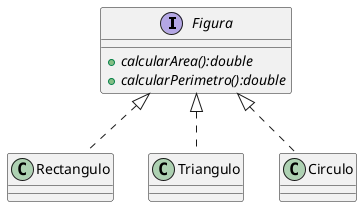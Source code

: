 @startuml superclase 
interface Figura {
    + {abstract} calcularArea():double 
    + {abstract} calcularPerimetro():double
}

class Rectangulo implements Figura {}
class Triangulo implements Figura {}
class Circulo implements Figura {}
@enduml 
